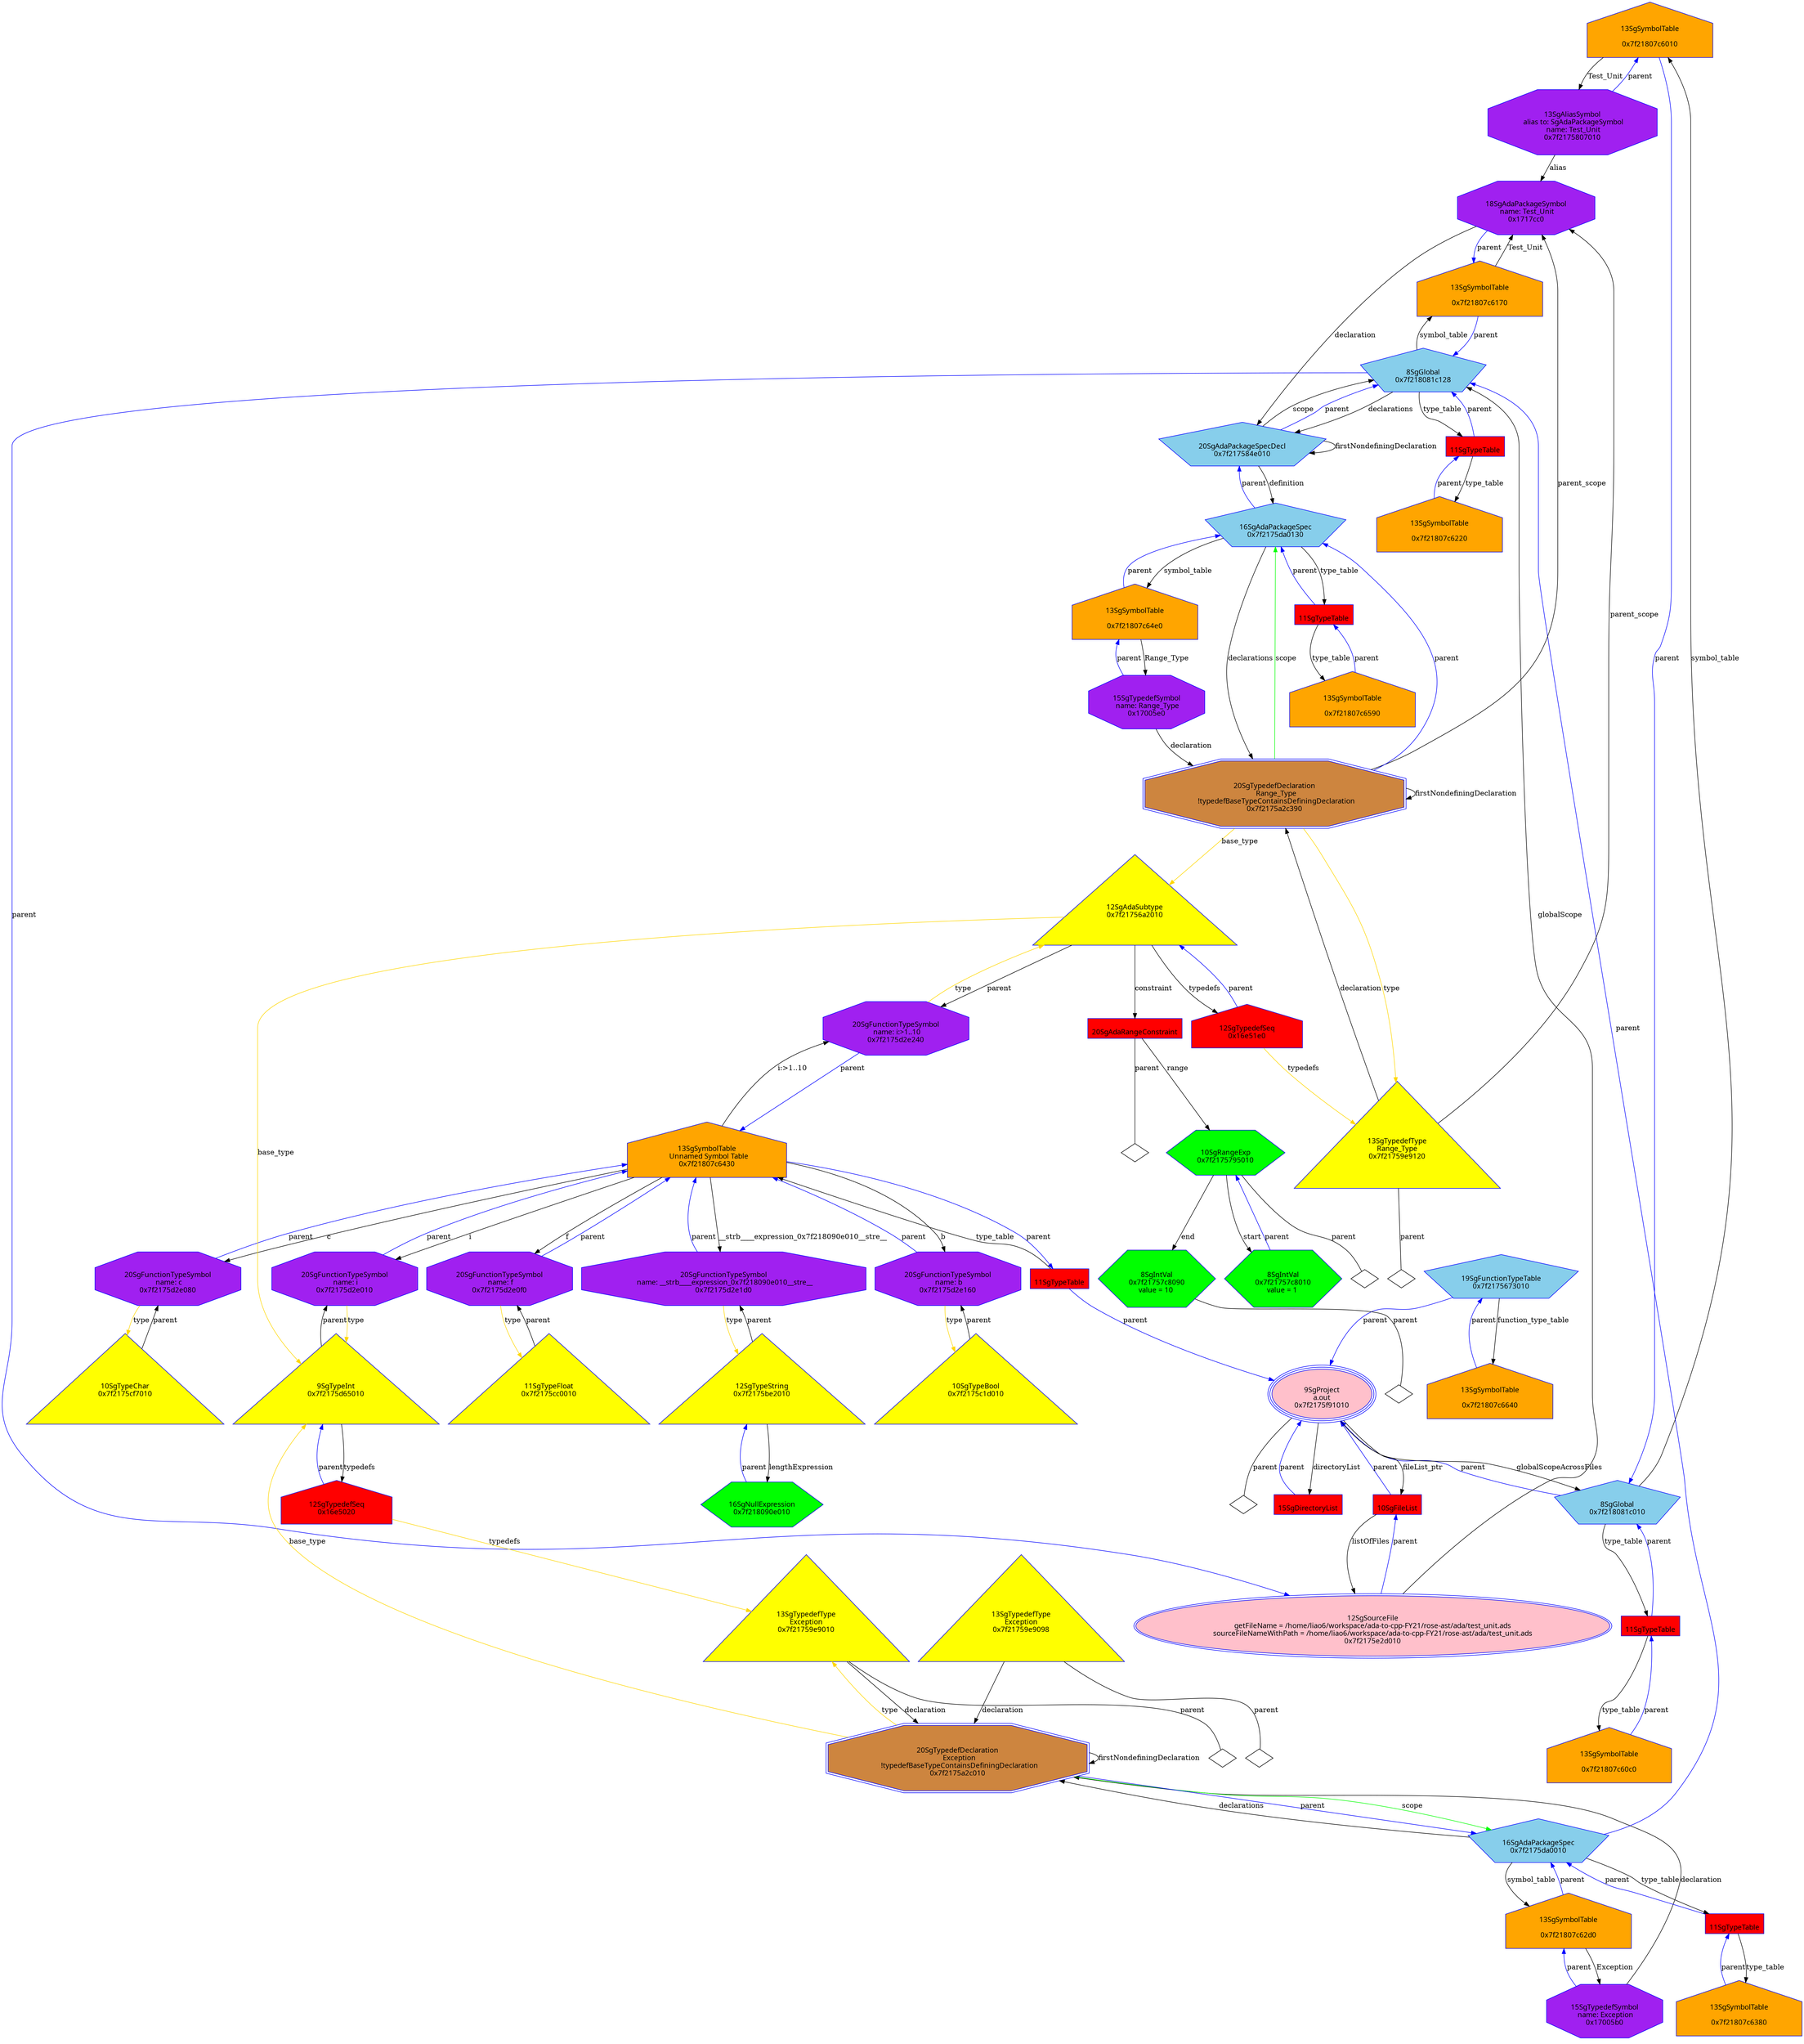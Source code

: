 digraph "Gtest_unit.ads.dot" {
"0x7f21807c6010"[label="\n13SgSymbolTable\n  \n  0x7f21807c6010  " shape=house,regular=0,URL="\N",tooltip="more info at \N",sides=5,peripheries=1,color="blue",fillcolor=orange,fontname="7x13bold",fontcolor=black,style=filled];
"0x7f21807c6010" -> "0x7f2175807010"[label="Test_Unit" dir=forward ];
"0x7f21807c6010" -> "0x7f218081c010"[label="parent" color="blue" dir=forward ];
"0x7f21807c60c0"[label="\n13SgSymbolTable\n  \n  0x7f21807c60c0  " shape=house,regular=0,URL="\N",tooltip="more info at \N",sides=5,peripheries=1,color="blue",fillcolor=orange,fontname="7x13bold",fontcolor=black,style=filled];
"0x7f21807c60c0" -> "0x16429c0"[label="parent" color="blue" dir=forward ];
"0x7f21807c6170"[label="\n13SgSymbolTable\n  \n  0x7f21807c6170  " shape=house,regular=0,URL="\N",tooltip="more info at \N",sides=5,peripheries=1,color="blue",fillcolor=orange,fontname="7x13bold",fontcolor=black,style=filled];
"0x7f21807c6170" -> "0x1717cc0"[label="Test_Unit" dir=forward ];
"0x7f21807c6170" -> "0x7f218081c128"[label="parent" color="blue" dir=forward ];
"0x7f21807c6220"[label="\n13SgSymbolTable\n  \n  0x7f21807c6220  " shape=house,regular=0,URL="\N",tooltip="more info at \N",sides=5,peripheries=1,color="blue",fillcolor=orange,fontname="7x13bold",fontcolor=black,style=filled];
"0x7f21807c6220" -> "0x16429e8"[label="parent" color="blue" dir=forward ];
"0x7f21807c62d0"[label="\n13SgSymbolTable\n  \n  0x7f21807c62d0  " shape=house,regular=0,URL="\N",tooltip="more info at \N",sides=5,peripheries=1,color="blue",fillcolor=orange,fontname="7x13bold",fontcolor=black,style=filled];
"0x7f21807c62d0" -> "0x17005b0"[label="Exception" dir=forward ];
"0x7f21807c62d0" -> "0x7f2175da0010"[label="parent" color="blue" dir=forward ];
"0x7f21807c6380"[label="\n13SgSymbolTable\n  \n  0x7f21807c6380  " shape=house,regular=0,URL="\N",tooltip="more info at \N",sides=5,peripheries=1,color="blue",fillcolor=orange,fontname="7x13bold",fontcolor=black,style=filled];
"0x7f21807c6380" -> "0x1642a10"[label="parent" color="blue" dir=forward ];
"0x7f21807c6430"[label="\n13SgSymbolTable\n  Unnamed Symbol Table\n  0x7f21807c6430  " shape=house,regular=0,URL="\N",tooltip="more info at \N",sides=5,peripheries=1,color="blue",fillcolor=orange,fontname="7x13bold",fontcolor=black,style=filled];
"0x7f21807c6430" -> "0x7f2175d2e240"[label="i:>1..10" dir=forward ];
"0x7f21807c6430" -> "0x7f2175d2e1d0"[label="__strb____expression_0x7f218090e010__stre__" dir=forward ];
"0x7f21807c6430" -> "0x7f2175d2e160"[label="b" dir=forward ];
"0x7f21807c6430" -> "0x7f2175d2e0f0"[label="f" dir=forward ];
"0x7f21807c6430" -> "0x7f2175d2e080"[label="c" dir=forward ];
"0x7f21807c6430" -> "0x7f2175d2e010"[label="i" dir=forward ];
"0x7f21807c6430" -> "0x1642a38"[label="parent" color="blue" dir=forward ];
"0x7f21807c64e0"[label="\n13SgSymbolTable\n  \n  0x7f21807c64e0  " shape=house,regular=0,URL="\N",tooltip="more info at \N",sides=5,peripheries=1,color="blue",fillcolor=orange,fontname="7x13bold",fontcolor=black,style=filled];
"0x7f21807c64e0" -> "0x17005e0"[label="Range_Type" dir=forward ];
"0x7f21807c64e0" -> "0x7f2175da0130"[label="parent" color="blue" dir=forward ];
"0x7f21807c6590"[label="\n13SgSymbolTable\n  \n  0x7f21807c6590  " shape=house,regular=0,URL="\N",tooltip="more info at \N",sides=5,peripheries=1,color="blue",fillcolor=orange,fontname="7x13bold",fontcolor=black,style=filled];
"0x7f21807c6590" -> "0x1642a60"[label="parent" color="blue" dir=forward ];
"0x7f21807c6640"[label="\n13SgSymbolTable\n  \n  0x7f21807c6640  " shape=house,regular=0,URL="\N",tooltip="more info at \N",sides=5,peripheries=1,color="blue",fillcolor=orange,fontname="7x13bold",fontcolor=black,style=filled];
"0x7f21807c6640" -> "0x7f2175673010"[label="parent" color="blue" dir=forward ];
"0x172f3d0"[label="\n20SgAdaRangeConstraint" shape=polygon,regular=0,URL="\N",tooltip="more info at \N",sides=4,peripheries=1,color="blue",fillcolor=red,fontname="7x13bold",fontcolor=black,style=filled];
"0x172f3d0" -> "0x7f2175795010"[label="range" dir=forward ];
"0x172f3d0" -> "0x172f3d0__parent__null"[label="parent" dir=none ];
"0x172f3d0__parent__null"[label="" shape=diamond ];
"0x7f2175e2d010"[label="\n12SgSourceFile\n  getFileName = /home/liao6/workspace/ada-to-cpp-FY21/rose-ast/ada/test_unit.ads  \n  sourceFileNameWithPath = /home/liao6/workspace/ada-to-cpp-FY21/rose-ast/ada/test_unit.ads  \n  0x7f2175e2d010  " shape=ellipse,regular=0,URL="\N",tooltip="more info at \N",sides=5,peripheries=2,color="blue",fillcolor=pink,fontname="7x13bold",fontcolor=black,style=filled];
"0x7f2175e2d010" -> "0x7f218081c128"[label="globalScope" dir=forward ];
"0x7f2175e2d010" -> "0x1607f60"[label="parent" color="blue" dir=forward ];
"0x1607f60"[label="\n10SgFileList" shape=polygon,regular=0,URL="\N",tooltip="more info at \N",sides=4,peripheries=1,color="blue",fillcolor=red,fontname="7x13bold",fontcolor=black,style=filled];
"0x1607f60" -> "0x7f2175e2d010"[label="listOfFiles" dir=forward ];
"0x1607f60" -> "0x7f2175f91010"[label="parent" color="blue" dir=forward ];
"0x1627370"[label="\n15SgDirectoryList" shape=polygon,regular=0,URL="\N",tooltip="more info at \N",sides=4,peripheries=1,color="blue",fillcolor=red,fontname="7x13bold",fontcolor=black,style=filled];
"0x1627370" -> "0x7f2175f91010"[label="parent" color="blue" dir=forward ];
"0x7f2175f91010"[label="\n9SgProject\n  a.out  \n  0x7f2175f91010  " shape=ellipse,regular=0,URL="\N",tooltip="more info at \N",sides=5,peripheries=3,color="blue",fillcolor=pink,fontname="7x13bold",fontcolor=black,style=filled];
"0x7f2175f91010" -> "0x1607f60"[label="fileList_ptr" dir=forward ];
"0x7f2175f91010" -> "0x1627370"[label="directoryList" dir=forward ];
"0x7f2175f91010" -> "0x7f218081c010"[label="globalScopeAcrossFiles" dir=forward ];
"0x7f2175f91010" -> "0x7f2175f91010__parent__null"[label="parent" dir=none ];
"0x7f2175f91010__parent__null"[label="" shape=diamond ];
"0x16e5020"[label="\n12SgTypedefSeq\n  0x16e5020  " shape=house,regular=0,URL="\N",tooltip="more info at \N",sides=5,peripheries=1,color="blue",fillcolor=red,fontname="7x13bold",fontcolor=black,style=filled];
"0x16e5020" -> "0x7f21759e9010"[label="typedefs" color="gold1" dir=forward ];
"0x16e5020" -> "0x7f2175d65010"[label="parent" color="blue" dir=forward ];
"0x16e51e0"[label="\n12SgTypedefSeq\n  0x16e51e0  " shape=house,regular=0,URL="\N",tooltip="more info at \N",sides=5,peripheries=1,color="blue",fillcolor=red,fontname="7x13bold",fontcolor=black,style=filled];
"0x16e51e0" -> "0x7f21759e9120"[label="typedefs" color="gold1" dir=forward ];
"0x16e51e0" -> "0x7f21756a2010"[label="parent" color="blue" dir=forward ];
"0x16429c0"[label="\n11SgTypeTable" shape=polygon,regular=0,URL="\N",tooltip="more info at \N",sides=4,peripheries=1,color="blue",fillcolor=red,fontname="7x13bold",fontcolor=black,style=filled];
"0x16429c0" -> "0x7f21807c60c0"[label="type_table" dir=forward ];
"0x16429c0" -> "0x7f218081c010"[label="parent" color="blue" dir=forward ];
"0x16429e8"[label="\n11SgTypeTable" shape=polygon,regular=0,URL="\N",tooltip="more info at \N",sides=4,peripheries=1,color="blue",fillcolor=red,fontname="7x13bold",fontcolor=black,style=filled];
"0x16429e8" -> "0x7f21807c6220"[label="type_table" dir=forward ];
"0x16429e8" -> "0x7f218081c128"[label="parent" color="blue" dir=forward ];
"0x1642a10"[label="\n11SgTypeTable" shape=polygon,regular=0,URL="\N",tooltip="more info at \N",sides=4,peripheries=1,color="blue",fillcolor=red,fontname="7x13bold",fontcolor=black,style=filled];
"0x1642a10" -> "0x7f21807c6380"[label="type_table" dir=forward ];
"0x1642a10" -> "0x7f2175da0010"[label="parent" color="blue" dir=forward ];
"0x1642a38"[label="\n11SgTypeTable" shape=polygon,regular=0,URL="\N",tooltip="more info at \N",sides=4,peripheries=1,color="blue",fillcolor=red,fontname="7x13bold",fontcolor=black,style=filled];
"0x1642a38" -> "0x7f21807c6430"[label="type_table" dir=forward ];
"0x1642a38" -> "0x7f2175f91010"[label="parent" color="blue" dir=forward ];
"0x1642a60"[label="\n11SgTypeTable" shape=polygon,regular=0,URL="\N",tooltip="more info at \N",sides=4,peripheries=1,color="blue",fillcolor=red,fontname="7x13bold",fontcolor=black,style=filled];
"0x1642a60" -> "0x7f21807c6590"[label="type_table" dir=forward ];
"0x1642a60" -> "0x7f2175da0130"[label="parent" color="blue" dir=forward ];
"0x7f2175cf7010"[label="\n10SgTypeChar\n  0x7f2175cf7010  \n   \n   " shape=polygon,regular=0,URL="\N",tooltip="more info at \N",sides=3,peripheries=1,color="blue",fillcolor=yellow,fontname="7x13bold",fontcolor=black,style=filled];
"0x7f2175cf7010" -> "0x7f2175d2e080"[label="parent" dir=forward ];
"0x7f2175d65010"[label="\n9SgTypeInt\n  0x7f2175d65010  \n   \n   " shape=polygon,regular=0,URL="\N",tooltip="more info at \N",sides=3,peripheries=1,color="blue",fillcolor=yellow,fontname="7x13bold",fontcolor=black,style=filled];
"0x7f2175d65010" -> "0x16e5020"[label="typedefs" dir=forward ];
"0x7f2175d65010" -> "0x7f2175d2e010"[label="parent" dir=forward ];
"0x7f2175cc0010"[label="\n11SgTypeFloat\n  0x7f2175cc0010  \n   \n   " shape=polygon,regular=0,URL="\N",tooltip="more info at \N",sides=3,peripheries=1,color="blue",fillcolor=yellow,fontname="7x13bold",fontcolor=black,style=filled];
"0x7f2175cc0010" -> "0x7f2175d2e0f0"[label="parent" dir=forward ];
"0x7f2175be2010"[label="\n12SgTypeString\n  0x7f2175be2010  \n   \n   " shape=polygon,regular=0,URL="\N",tooltip="more info at \N",sides=3,peripheries=1,color="blue",fillcolor=yellow,fontname="7x13bold",fontcolor=black,style=filled];
"0x7f2175be2010" -> "0x7f218090e010"[label="lengthExpression" dir=forward ];
"0x7f2175be2010" -> "0x7f2175d2e1d0"[label="parent" dir=forward ];
"0x7f2175c1d010"[label="\n10SgTypeBool\n  0x7f2175c1d010  \n   \n   " shape=polygon,regular=0,URL="\N",tooltip="more info at \N",sides=3,peripheries=1,color="blue",fillcolor=yellow,fontname="7x13bold",fontcolor=black,style=filled];
"0x7f2175c1d010" -> "0x7f2175d2e160"[label="parent" dir=forward ];
"0x7f21759e9010"[label="\n13SgTypedefType\nException\n  0x7f21759e9010  \n   \n   " shape=polygon,regular=0,URL="\N",tooltip="more info at \N",sides=3,peripheries=1,color="blue",fillcolor=yellow,fontname="7x13bold",fontcolor=black,style=filled];
"0x7f21759e9010" -> "0x7f2175a2c010"[label="declaration" dir=forward ];
"0x7f21759e9010" -> "0x7f21759e9010__parent__null"[label="parent" dir=none ];
"0x7f21759e9010__parent__null"[label="" shape=diamond ];
"0x7f21759e9098"[label="\n13SgTypedefType\nException\n  0x7f21759e9098  \n   \n   " shape=polygon,regular=0,URL="\N",tooltip="more info at \N",sides=3,peripheries=1,color="blue",fillcolor=yellow,fontname="7x13bold",fontcolor=black,style=filled];
"0x7f21759e9098" -> "0x7f2175a2c010"[label="declaration" dir=forward ];
"0x7f21759e9098" -> "0x7f21759e9098__parent__null"[label="parent" dir=none ];
"0x7f21759e9098__parent__null"[label="" shape=diamond ];
"0x7f21759e9120"[label="\n13SgTypedefType\nRange_Type\n  0x7f21759e9120  \n   \n   " shape=polygon,regular=0,URL="\N",tooltip="more info at \N",sides=3,peripheries=1,color="blue",fillcolor=yellow,fontname="7x13bold",fontcolor=black,style=filled];
"0x7f21759e9120" -> "0x1717cc0"[label="parent_scope" dir=forward ];
"0x7f21759e9120" -> "0x7f2175a2c390"[label="declaration" dir=forward ];
"0x7f21759e9120" -> "0x7f21759e9120__parent__null"[label="parent" dir=none ];
"0x7f21759e9120__parent__null"[label="" shape=diamond ];
"0x7f21756a2010"[label="\n12SgAdaSubtype\n  0x7f21756a2010  \n   \n   " shape=polygon,regular=0,URL="\N",tooltip="more info at \N",sides=3,peripheries=1,color="blue",fillcolor=yellow,fontname="7x13bold",fontcolor=black,style=filled];
"0x7f21756a2010" -> "0x7f2175d65010"[label="base_type" color="gold1" dir=forward ];
"0x7f21756a2010" -> "0x172f3d0"[label="constraint" dir=forward ];
"0x7f21756a2010" -> "0x16e51e0"[label="typedefs" dir=forward ];
"0x7f21756a2010" -> "0x7f2175d2e240"[label="parent" dir=forward ];
"0x7f218081c010"[label="\n8SgGlobal\n  0x7f218081c010  " shape=polygon,regular=0,URL="\N",tooltip="more info at \N",sides=5,peripheries=1,color="blue",fillcolor=skyblue,fontname="7x13bold",fontcolor=black,style=filled];
"0x7f218081c010" -> "0x7f21807c6010"[label="symbol_table" dir=forward ];
"0x7f218081c010" -> "0x16429c0"[label="type_table" dir=forward ];
"0x7f218081c010" -> "0x7f2175f91010"[label="parent" color="blue" dir=forward ];
"0x7f218081c128"[label="\n8SgGlobal\n  0x7f218081c128  " shape=polygon,regular=0,URL="\N",tooltip="more info at \N",sides=5,peripheries=1,color="blue",fillcolor=skyblue,fontname="7x13bold",fontcolor=black,style=filled];
"0x7f218081c128" -> "0x7f217584e010"[label="declarations" dir=forward ];
"0x7f218081c128" -> "0x7f21807c6170"[label="symbol_table" dir=forward ];
"0x7f218081c128" -> "0x16429e8"[label="type_table" dir=forward ];
"0x7f218081c128" -> "0x7f2175e2d010"[label="parent" color="blue" dir=forward ];
"0x7f2175673010"[label="\n19SgFunctionTypeTable\n  0x7f2175673010  " shape=polygon,regular=0,URL="\N",tooltip="more info at \N",sides=5,peripheries=1,color="blue",fillcolor=skyblue,fontname="7x13bold",fontcolor=black,style=filled];
"0x7f2175673010" -> "0x7f21807c6640"[label="function_type_table" dir=forward ];
"0x7f2175673010" -> "0x7f2175f91010"[label="parent" color="blue" dir=forward ];
"0x7f2175a2c010"[label="\n20SgTypedefDeclaration\n  Exception\n  !typedefBaseTypeContainsDefiningDeclaration\n  0x7f2175a2c010  " shape=polygon,regular=0,URL="\N",tooltip="more info at \N",sides=8,peripheries=2,color="blue",fillcolor=peru,fontname="7x13bold",fontcolor=black,style=filled];
"0x7f2175a2c010" -> "0x7f2175d65010"[label="base_type" color="gold1" dir=forward ];
"0x7f2175a2c010" -> "0x7f21759e9010"[label="type" color="gold1" dir=forward ];
"0x7f2175a2c010" -> "0x7f2175da0010"[label="scope" color="green" dir=forward ];
"0x7f2175a2c010" -> "0x7f2175a2c010"[label="firstNondefiningDeclaration" dir=forward ];
"0x7f2175a2c010" -> "0x7f2175da0010"[label="parent" color="blue" dir=forward ];
"0x7f2175a2c390"[label="\n20SgTypedefDeclaration\n  Range_Type\n  !typedefBaseTypeContainsDefiningDeclaration\n  0x7f2175a2c390  " shape=polygon,regular=0,URL="\N",tooltip="more info at \N",sides=8,peripheries=2,color="blue",fillcolor=peru,fontname="7x13bold",fontcolor=black,style=filled];
"0x7f2175a2c390" -> "0x7f21756a2010"[label="base_type" color="gold1" dir=forward ];
"0x7f2175a2c390" -> "0x7f21759e9120"[label="type" color="gold1" dir=forward ];
"0x7f2175a2c390" -> "0x1717cc0"[label="parent_scope" dir=forward ];
"0x7f2175a2c390" -> "0x7f2175da0130"[label="scope" color="green" dir=forward ];
"0x7f2175a2c390" -> "0x7f2175a2c390"[label="firstNondefiningDeclaration" dir=forward ];
"0x7f2175a2c390" -> "0x7f2175da0130"[label="parent" color="blue" dir=forward ];
"0x7f2175da0010"[label="\n16SgAdaPackageSpec\n  0x7f2175da0010  " shape=polygon,regular=0,URL="\N",tooltip="more info at \N",sides=5,peripheries=1,color="blue",fillcolor=skyblue,fontname="7x13bold",fontcolor=black,style=filled];
"0x7f2175da0010" -> "0x7f2175a2c010"[label="declarations" dir=forward ];
"0x7f2175da0010" -> "0x7f21807c62d0"[label="symbol_table" dir=forward ];
"0x7f2175da0010" -> "0x1642a10"[label="type_table" dir=forward ];
"0x7f2175da0010" -> "0x7f218081c128"[label="parent" color="blue" dir=forward ];
"0x7f2175da0130"[label="\n16SgAdaPackageSpec\n  0x7f2175da0130  " shape=polygon,regular=0,URL="\N",tooltip="more info at \N",sides=5,peripheries=1,color="blue",fillcolor=skyblue,fontname="7x13bold",fontcolor=black,style=filled];
"0x7f2175da0130" -> "0x7f2175a2c390"[label="declarations" dir=forward ];
"0x7f2175da0130" -> "0x7f21807c64e0"[label="symbol_table" dir=forward ];
"0x7f2175da0130" -> "0x1642a60"[label="type_table" dir=forward ];
"0x7f2175da0130" -> "0x7f217584e010"[label="parent" color="blue" dir=forward ];
"0x7f217584e010"[label="\n20SgAdaPackageSpecDecl\n  0x7f217584e010  " shape=polygon,regular=0,URL="\N",tooltip="more info at \N",sides=5,peripheries=1,color="blue",fillcolor=skyblue,fontname="7x13bold",fontcolor=black,style=filled];
"0x7f217584e010" -> "0x7f2175da0130"[label="definition" dir=forward ];
"0x7f217584e010" -> "0x7f218081c128"[label="scope" dir=forward ];
"0x7f217584e010" -> "0x7f217584e010"[label="firstNondefiningDeclaration" dir=forward ];
"0x7f217584e010" -> "0x7f218081c128"[label="parent" color="blue" dir=forward ];
"0x7f21757c8010"[label="\n8SgIntVal\n  0x7f21757c8010  \n value = 1  " shape=polygon,regular=0,URL="\N",tooltip="more info at \N",sides=6,peripheries=1,color="blue",fillcolor=green,fontname="7x13bold",fontcolor=black,style=filled];
"0x7f21757c8010" -> "0x7f2175795010"[label="parent" color="blue" dir=forward ];
"0x7f21757c8090"[label="\n8SgIntVal\n  0x7f21757c8090  \n value = 10  " shape=polygon,regular=0,URL="\N",tooltip="more info at \N",sides=6,peripheries=1,color="blue",fillcolor=green,fontname="7x13bold",fontcolor=black,style=filled];
"0x7f21757c8090" -> "0x7f21757c8090__parent__null"[label="parent" dir=none ];
"0x7f21757c8090__parent__null"[label="" shape=diamond ];
"0x7f218090e010"[label="\n16SgNullExpression\n  0x7f218090e010  " shape=polygon,regular=0,URL="\N",tooltip="more info at \N",sides=6,peripheries=1,color="blue",fillcolor=green,fontname="7x13bold",fontcolor=black,style=filled];
"0x7f218090e010" -> "0x7f2175be2010"[label="parent" color="blue" dir=forward ];
"0x7f2175795010"[label="\n10SgRangeExp\n  0x7f2175795010  " shape=polygon,regular=0,URL="\N",tooltip="more info at \N",sides=6,peripheries=1,color="blue",fillcolor=green,fontname="7x13bold",fontcolor=black,style=filled];
"0x7f2175795010" -> "0x7f21757c8010"[label="start" dir=forward ];
"0x7f2175795010" -> "0x7f21757c8090"[label="end" dir=forward ];
"0x7f2175795010" -> "0x7f2175795010__parent__null"[label="parent" dir=none ];
"0x7f2175795010__parent__null"[label="" shape=diamond ];
"0x7f2175d2e010"[label="\n20SgFunctionTypeSymbol\n name: i\n  0x7f2175d2e010  " shape=polygon,regular=0,URL="\N",tooltip="more info at \N",sides=8,peripheries=1,color="blue",fillcolor=purple,fontname="7x13bold",fontcolor=black,style=filled];
"0x7f2175d2e010" -> "0x7f2175d65010"[label="type" color="gold1" dir=forward ];
"0x7f2175d2e010" -> "0x7f21807c6430"[label="parent" color="blue" dir=forward ];
"0x7f2175d2e080"[label="\n20SgFunctionTypeSymbol\n name: c\n  0x7f2175d2e080  " shape=polygon,regular=0,URL="\N",tooltip="more info at \N",sides=8,peripheries=1,color="blue",fillcolor=purple,fontname="7x13bold",fontcolor=black,style=filled];
"0x7f2175d2e080" -> "0x7f2175cf7010"[label="type" color="gold1" dir=forward ];
"0x7f2175d2e080" -> "0x7f21807c6430"[label="parent" color="blue" dir=forward ];
"0x7f2175d2e0f0"[label="\n20SgFunctionTypeSymbol\n name: f\n  0x7f2175d2e0f0  " shape=polygon,regular=0,URL="\N",tooltip="more info at \N",sides=8,peripheries=1,color="blue",fillcolor=purple,fontname="7x13bold",fontcolor=black,style=filled];
"0x7f2175d2e0f0" -> "0x7f2175cc0010"[label="type" color="gold1" dir=forward ];
"0x7f2175d2e0f0" -> "0x7f21807c6430"[label="parent" color="blue" dir=forward ];
"0x7f2175d2e160"[label="\n20SgFunctionTypeSymbol\n name: b\n  0x7f2175d2e160  " shape=polygon,regular=0,URL="\N",tooltip="more info at \N",sides=8,peripheries=1,color="blue",fillcolor=purple,fontname="7x13bold",fontcolor=black,style=filled];
"0x7f2175d2e160" -> "0x7f2175c1d010"[label="type" color="gold1" dir=forward ];
"0x7f2175d2e160" -> "0x7f21807c6430"[label="parent" color="blue" dir=forward ];
"0x7f2175d2e1d0"[label="\n20SgFunctionTypeSymbol\n name: __strb____expression_0x7f218090e010__stre__\n  0x7f2175d2e1d0  " shape=polygon,regular=0,URL="\N",tooltip="more info at \N",sides=8,peripheries=1,color="blue",fillcolor=purple,fontname="7x13bold",fontcolor=black,style=filled];
"0x7f2175d2e1d0" -> "0x7f2175be2010"[label="type" color="gold1" dir=forward ];
"0x7f2175d2e1d0" -> "0x7f21807c6430"[label="parent" color="blue" dir=forward ];
"0x7f2175d2e240"[label="\n20SgFunctionTypeSymbol\n name: i:>1..10\n  0x7f2175d2e240  " shape=polygon,regular=0,URL="\N",tooltip="more info at \N",sides=8,peripheries=1,color="blue",fillcolor=purple,fontname="7x13bold",fontcolor=black,style=filled];
"0x7f2175d2e240" -> "0x7f21756a2010"[label="type" color="gold1" dir=forward ];
"0x7f2175d2e240" -> "0x7f21807c6430"[label="parent" color="blue" dir=forward ];
"0x17005b0"[label="\n15SgTypedefSymbol\n name: Exception\n  0x17005b0  " shape=polygon,regular=0,URL="\N",tooltip="more info at \N",sides=8,peripheries=1,color="blue",fillcolor=purple,fontname="7x13bold",fontcolor=black,style=filled];
"0x17005b0" -> "0x7f2175a2c010"[label="declaration" dir=forward ];
"0x17005b0" -> "0x7f21807c62d0"[label="parent" color="blue" dir=forward ];
"0x17005e0"[label="\n15SgTypedefSymbol\n name: Range_Type\n  0x17005e0  " shape=polygon,regular=0,URL="\N",tooltip="more info at \N",sides=8,peripheries=1,color="blue",fillcolor=purple,fontname="7x13bold",fontcolor=black,style=filled];
"0x17005e0" -> "0x7f2175a2c390"[label="declaration" dir=forward ];
"0x17005e0" -> "0x7f21807c64e0"[label="parent" color="blue" dir=forward ];
"0x7f2175807010"[label="\n13SgAliasSymbol\n alias to: SgAdaPackageSymbol\n name: Test_Unit\n  0x7f2175807010  " shape=polygon,regular=0,URL="\N",tooltip="more info at \N",sides=8,peripheries=1,color="blue",fillcolor=purple,fontname="7x13bold",fontcolor=black,style=filled];
"0x7f2175807010" -> "0x1717cc0"[label="alias" dir=forward ];
"0x7f2175807010" -> "0x7f21807c6010"[label="parent" color="blue" dir=forward ];
"0x1717cc0"[label="\n18SgAdaPackageSymbol\n name: Test_Unit\n  0x1717cc0  " shape=polygon,regular=0,URL="\N",tooltip="more info at \N",sides=8,peripheries=1,color="blue",fillcolor=purple,fontname="7x13bold",fontcolor=black,style=filled];
"0x1717cc0" -> "0x7f217584e010"[label="declaration" dir=forward ];
"0x1717cc0" -> "0x7f21807c6170"[label="parent" color="blue" dir=forward ];
}
